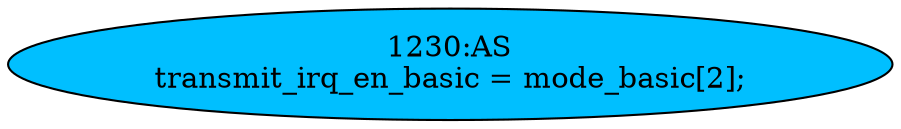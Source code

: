 strict digraph "" {
	node [label="\N"];
	"1230:AS"	 [ast="<pyverilog.vparser.ast.Assign object at 0x7fd77332f8d0>",
		def_var="['transmit_irq_en_basic']",
		fillcolor=deepskyblue,
		label="1230:AS
transmit_irq_en_basic = mode_basic[2];",
		statements="[]",
		style=filled,
		typ=Assign,
		use_var="['mode_basic']"];
}
